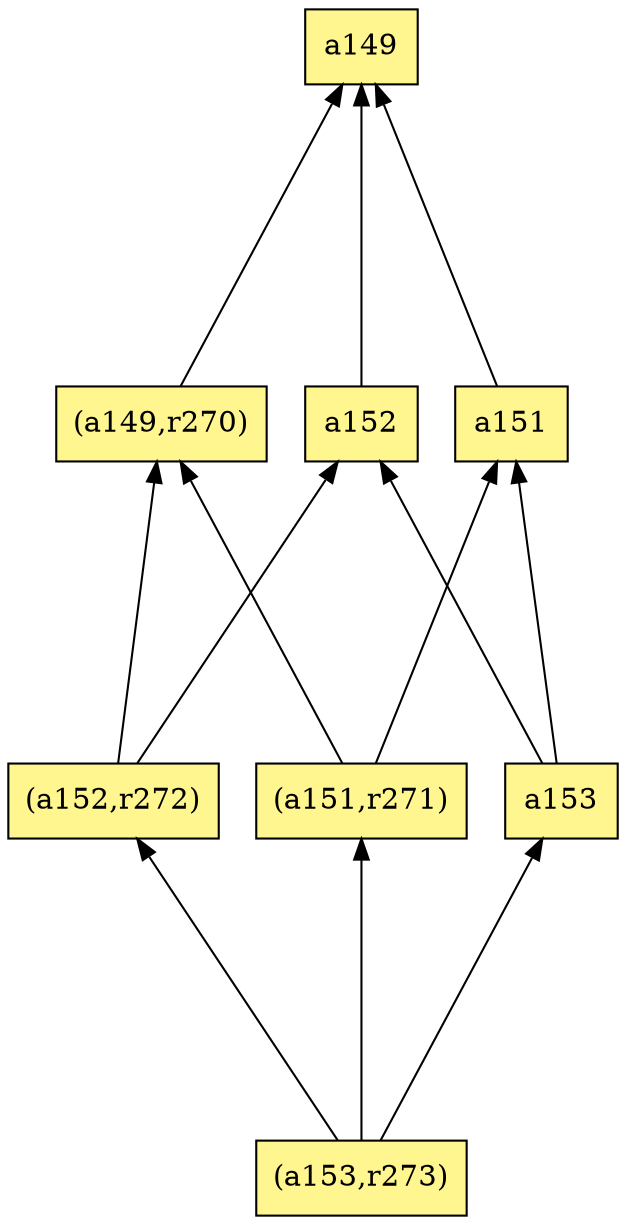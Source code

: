 digraph G {
rankdir=BT;ranksep="2.0";
"(a149,r270)" [shape=record,fillcolor=khaki1,style=filled,label="{(a149,r270)}"];
"a149" [shape=record,fillcolor=khaki1,style=filled,label="{a149}"];
"a152" [shape=record,fillcolor=khaki1,style=filled,label="{a152}"];
"(a152,r272)" [shape=record,fillcolor=khaki1,style=filled,label="{(a152,r272)}"];
"(a151,r271)" [shape=record,fillcolor=khaki1,style=filled,label="{(a151,r271)}"];
"a153" [shape=record,fillcolor=khaki1,style=filled,label="{a153}"];
"(a153,r273)" [shape=record,fillcolor=khaki1,style=filled,label="{(a153,r273)}"];
"a151" [shape=record,fillcolor=khaki1,style=filled,label="{a151}"];
"(a149,r270)" -> "a149"
"a152" -> "a149"
"(a152,r272)" -> "(a149,r270)"
"(a152,r272)" -> "a152"
"(a151,r271)" -> "(a149,r270)"
"(a151,r271)" -> "a151"
"a153" -> "a151"
"a153" -> "a152"
"(a153,r273)" -> "(a151,r271)"
"(a153,r273)" -> "(a152,r272)"
"(a153,r273)" -> "a153"
"a151" -> "a149"
}